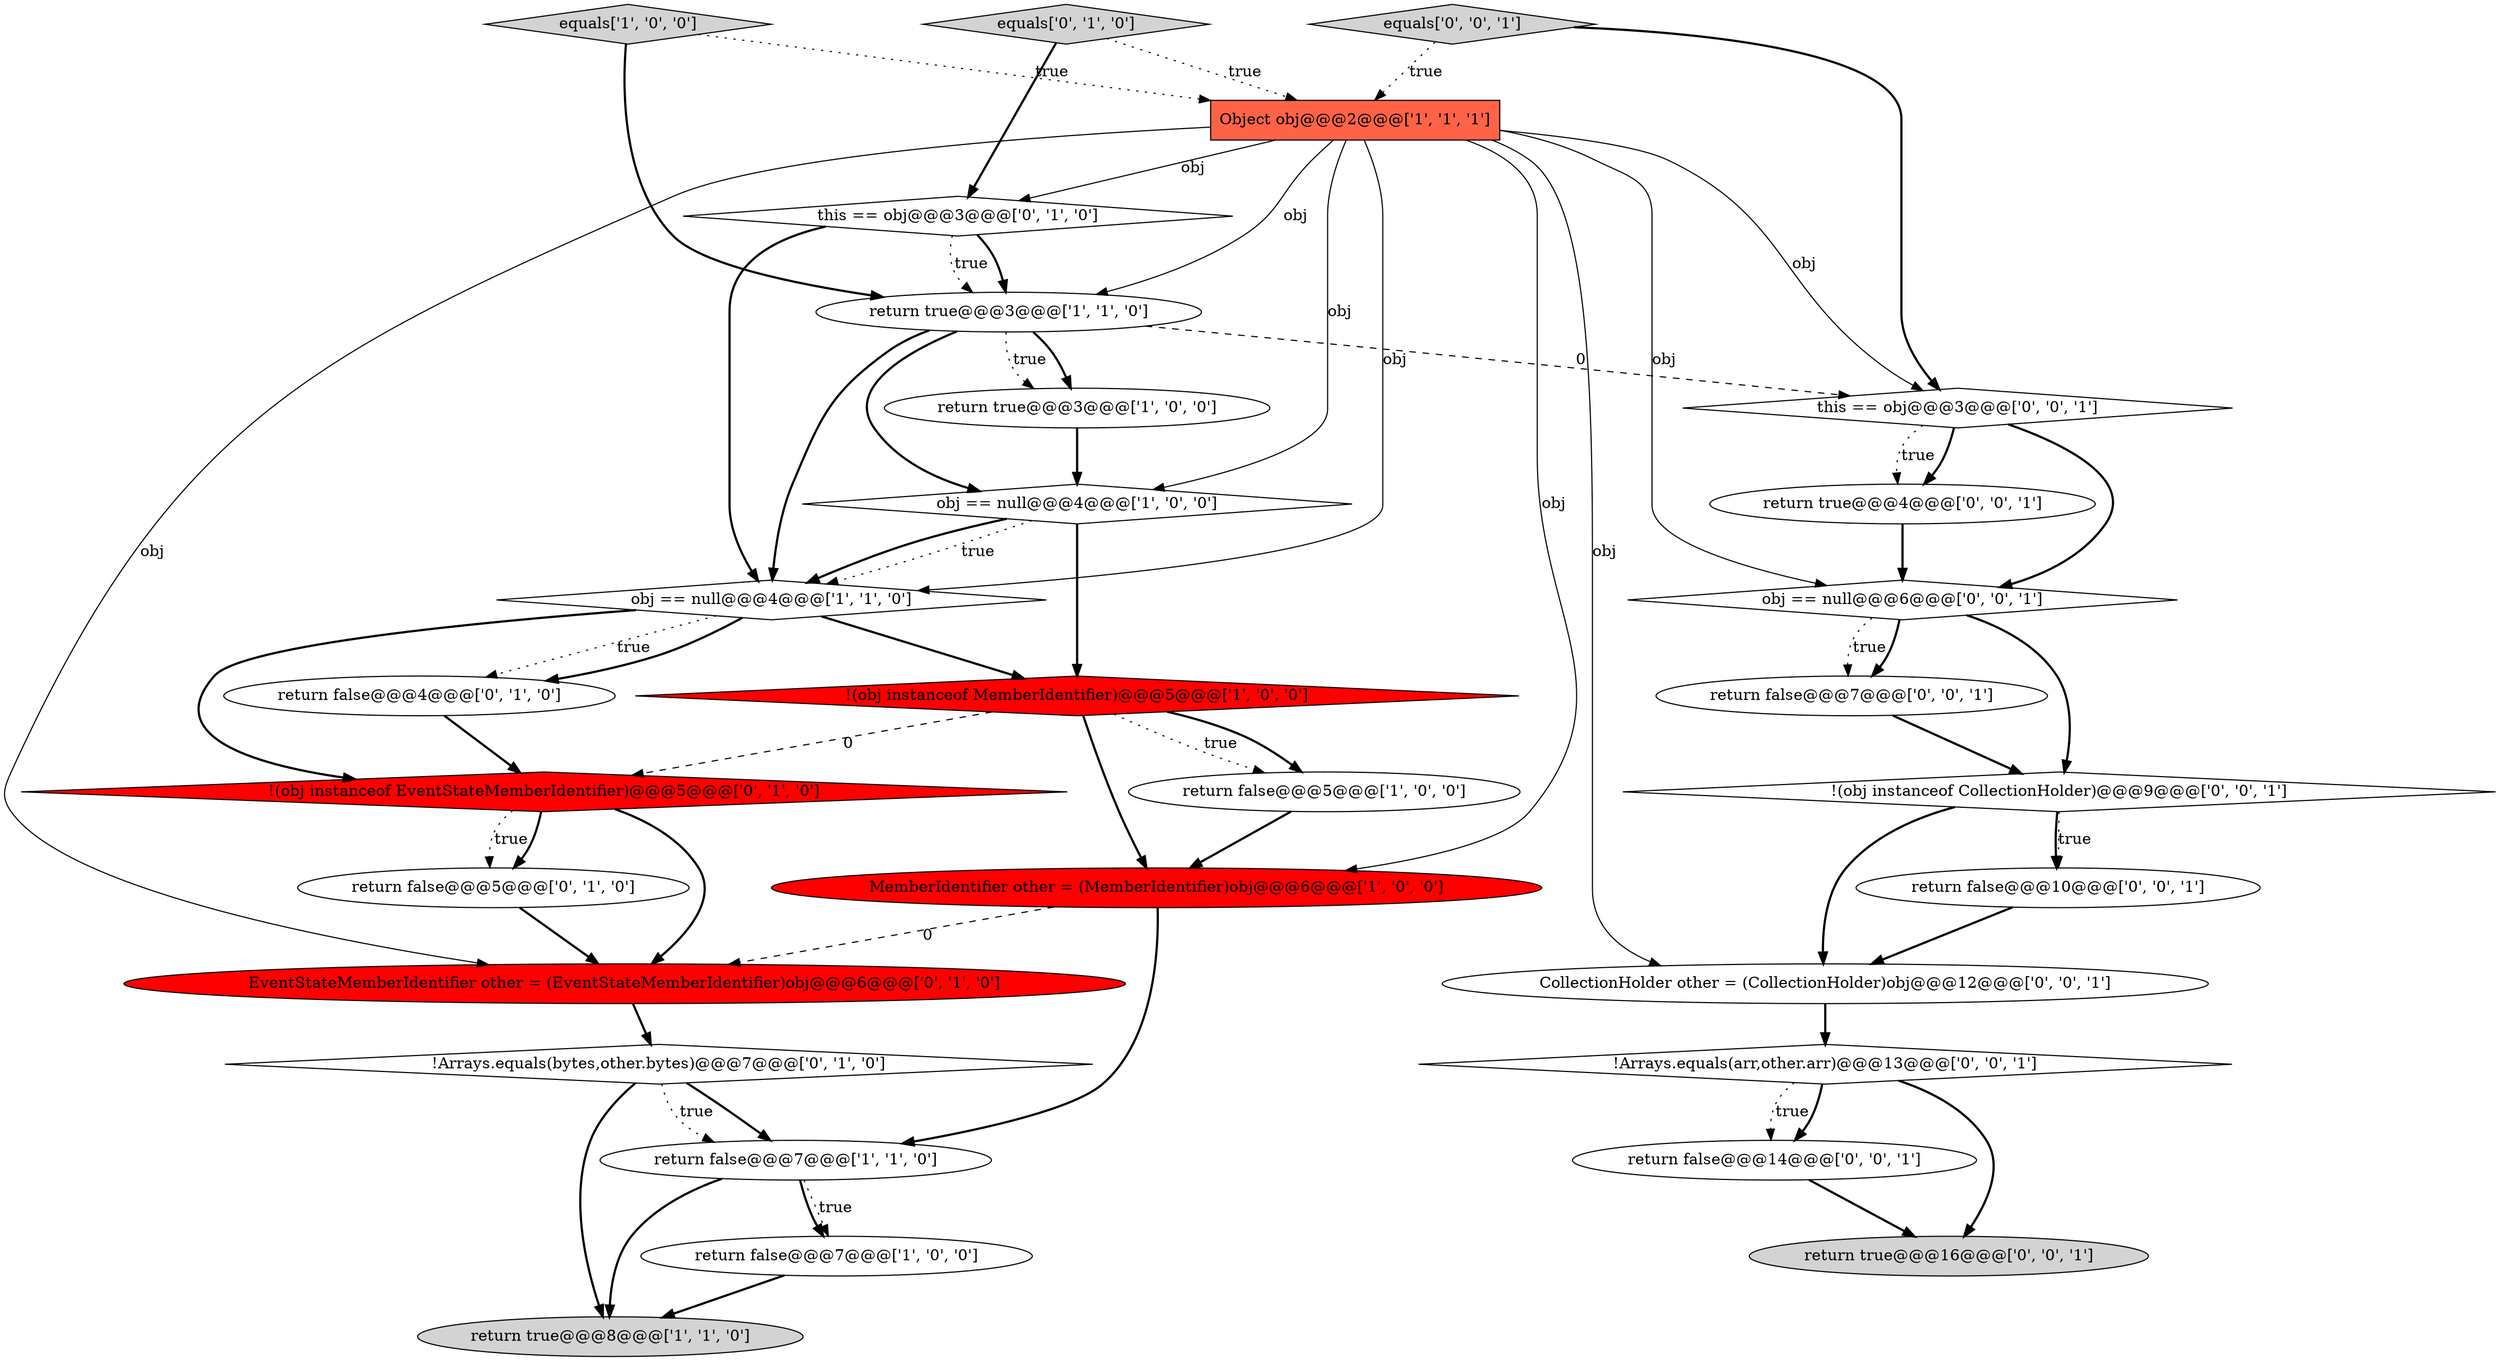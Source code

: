 digraph {
18 [style = filled, label = "equals['0', '1', '0']", fillcolor = lightgray, shape = diamond image = "AAA0AAABBB2BBB"];
21 [style = filled, label = "return false@@@10@@@['0', '0', '1']", fillcolor = white, shape = ellipse image = "AAA0AAABBB3BBB"];
11 [style = filled, label = "equals['1', '0', '0']", fillcolor = lightgray, shape = diamond image = "AAA0AAABBB1BBB"];
25 [style = filled, label = "this == obj@@@3@@@['0', '0', '1']", fillcolor = white, shape = diamond image = "AAA0AAABBB3BBB"];
9 [style = filled, label = "return true@@@3@@@['1', '1', '0']", fillcolor = white, shape = ellipse image = "AAA0AAABBB1BBB"];
2 [style = filled, label = "Object obj@@@2@@@['1', '1', '1']", fillcolor = tomato, shape = box image = "AAA0AAABBB1BBB"];
19 [style = filled, label = "return true@@@4@@@['0', '0', '1']", fillcolor = white, shape = ellipse image = "AAA0AAABBB3BBB"];
20 [style = filled, label = "return true@@@16@@@['0', '0', '1']", fillcolor = lightgray, shape = ellipse image = "AAA0AAABBB3BBB"];
0 [style = filled, label = "obj == null@@@4@@@['1', '0', '0']", fillcolor = white, shape = diamond image = "AAA0AAABBB1BBB"];
10 [style = filled, label = "return false@@@7@@@['1', '1', '0']", fillcolor = white, shape = ellipse image = "AAA0AAABBB1BBB"];
7 [style = filled, label = "MemberIdentifier other = (MemberIdentifier)obj@@@6@@@['1', '0', '0']", fillcolor = red, shape = ellipse image = "AAA1AAABBB1BBB"];
15 [style = filled, label = "EventStateMemberIdentifier other = (EventStateMemberIdentifier)obj@@@6@@@['0', '1', '0']", fillcolor = red, shape = ellipse image = "AAA1AAABBB2BBB"];
8 [style = filled, label = "return true@@@3@@@['1', '0', '0']", fillcolor = white, shape = ellipse image = "AAA0AAABBB1BBB"];
12 [style = filled, label = "return false@@@4@@@['0', '1', '0']", fillcolor = white, shape = ellipse image = "AAA0AAABBB2BBB"];
24 [style = filled, label = "!Arrays.equals(arr,other.arr)@@@13@@@['0', '0', '1']", fillcolor = white, shape = diamond image = "AAA0AAABBB3BBB"];
13 [style = filled, label = "this == obj@@@3@@@['0', '1', '0']", fillcolor = white, shape = diamond image = "AAA0AAABBB2BBB"];
4 [style = filled, label = "return false@@@5@@@['1', '0', '0']", fillcolor = white, shape = ellipse image = "AAA0AAABBB1BBB"];
26 [style = filled, label = "return false@@@7@@@['0', '0', '1']", fillcolor = white, shape = ellipse image = "AAA0AAABBB3BBB"];
29 [style = filled, label = "obj == null@@@6@@@['0', '0', '1']", fillcolor = white, shape = diamond image = "AAA0AAABBB3BBB"];
1 [style = filled, label = "return false@@@7@@@['1', '0', '0']", fillcolor = white, shape = ellipse image = "AAA0AAABBB1BBB"];
22 [style = filled, label = "CollectionHolder other = (CollectionHolder)obj@@@12@@@['0', '0', '1']", fillcolor = white, shape = ellipse image = "AAA0AAABBB3BBB"];
27 [style = filled, label = "return false@@@14@@@['0', '0', '1']", fillcolor = white, shape = ellipse image = "AAA0AAABBB3BBB"];
28 [style = filled, label = "equals['0', '0', '1']", fillcolor = lightgray, shape = diamond image = "AAA0AAABBB3BBB"];
6 [style = filled, label = "!(obj instanceof MemberIdentifier)@@@5@@@['1', '0', '0']", fillcolor = red, shape = diamond image = "AAA1AAABBB1BBB"];
23 [style = filled, label = "!(obj instanceof CollectionHolder)@@@9@@@['0', '0', '1']", fillcolor = white, shape = diamond image = "AAA0AAABBB3BBB"];
16 [style = filled, label = "!Arrays.equals(bytes,other.bytes)@@@7@@@['0', '1', '0']", fillcolor = white, shape = diamond image = "AAA0AAABBB2BBB"];
5 [style = filled, label = "obj == null@@@4@@@['1', '1', '0']", fillcolor = white, shape = diamond image = "AAA0AAABBB1BBB"];
14 [style = filled, label = "return false@@@5@@@['0', '1', '0']", fillcolor = white, shape = ellipse image = "AAA0AAABBB2BBB"];
17 [style = filled, label = "!(obj instanceof EventStateMemberIdentifier)@@@5@@@['0', '1', '0']", fillcolor = red, shape = diamond image = "AAA1AAABBB2BBB"];
3 [style = filled, label = "return true@@@8@@@['1', '1', '0']", fillcolor = lightgray, shape = ellipse image = "AAA0AAABBB1BBB"];
2->15 [style = solid, label="obj"];
16->3 [style = bold, label=""];
0->5 [style = dotted, label="true"];
9->0 [style = bold, label=""];
0->6 [style = bold, label=""];
7->10 [style = bold, label=""];
16->10 [style = bold, label=""];
19->29 [style = bold, label=""];
12->17 [style = bold, label=""];
23->21 [style = dotted, label="true"];
1->3 [style = bold, label=""];
28->2 [style = dotted, label="true"];
17->14 [style = dotted, label="true"];
10->3 [style = bold, label=""];
6->17 [style = dashed, label="0"];
29->23 [style = bold, label=""];
5->12 [style = dotted, label="true"];
25->29 [style = bold, label=""];
24->27 [style = dotted, label="true"];
9->8 [style = bold, label=""];
29->26 [style = dotted, label="true"];
11->9 [style = bold, label=""];
2->7 [style = solid, label="obj"];
16->10 [style = dotted, label="true"];
5->17 [style = bold, label=""];
15->16 [style = bold, label=""];
4->7 [style = bold, label=""];
2->0 [style = solid, label="obj"];
29->26 [style = bold, label=""];
9->8 [style = dotted, label="true"];
24->20 [style = bold, label=""];
8->0 [style = bold, label=""];
6->4 [style = bold, label=""];
2->13 [style = solid, label="obj"];
11->2 [style = dotted, label="true"];
23->22 [style = bold, label=""];
5->6 [style = bold, label=""];
6->4 [style = dotted, label="true"];
23->21 [style = bold, label=""];
5->12 [style = bold, label=""];
17->14 [style = bold, label=""];
21->22 [style = bold, label=""];
2->25 [style = solid, label="obj"];
26->23 [style = bold, label=""];
9->25 [style = dashed, label="0"];
25->19 [style = bold, label=""];
2->29 [style = solid, label="obj"];
17->15 [style = bold, label=""];
13->5 [style = bold, label=""];
9->5 [style = bold, label=""];
18->13 [style = bold, label=""];
28->25 [style = bold, label=""];
2->9 [style = solid, label="obj"];
7->15 [style = dashed, label="0"];
14->15 [style = bold, label=""];
13->9 [style = bold, label=""];
10->1 [style = dotted, label="true"];
22->24 [style = bold, label=""];
2->22 [style = solid, label="obj"];
6->7 [style = bold, label=""];
10->1 [style = bold, label=""];
25->19 [style = dotted, label="true"];
27->20 [style = bold, label=""];
24->27 [style = bold, label=""];
2->5 [style = solid, label="obj"];
18->2 [style = dotted, label="true"];
0->5 [style = bold, label=""];
13->9 [style = dotted, label="true"];
}
